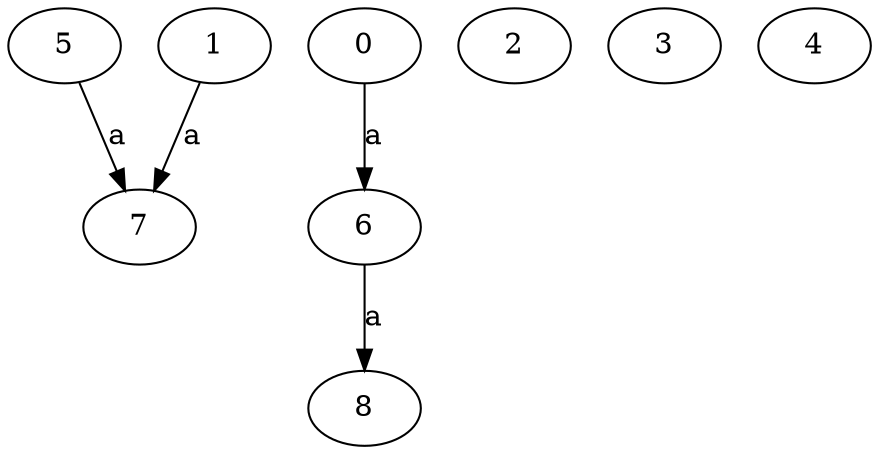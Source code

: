 strict digraph  {
5;
0;
1;
6;
7;
2;
3;
4;
8;
5 -> 7  [label=a];
0 -> 6  [label=a];
1 -> 7  [label=a];
6 -> 8  [label=a];
}
